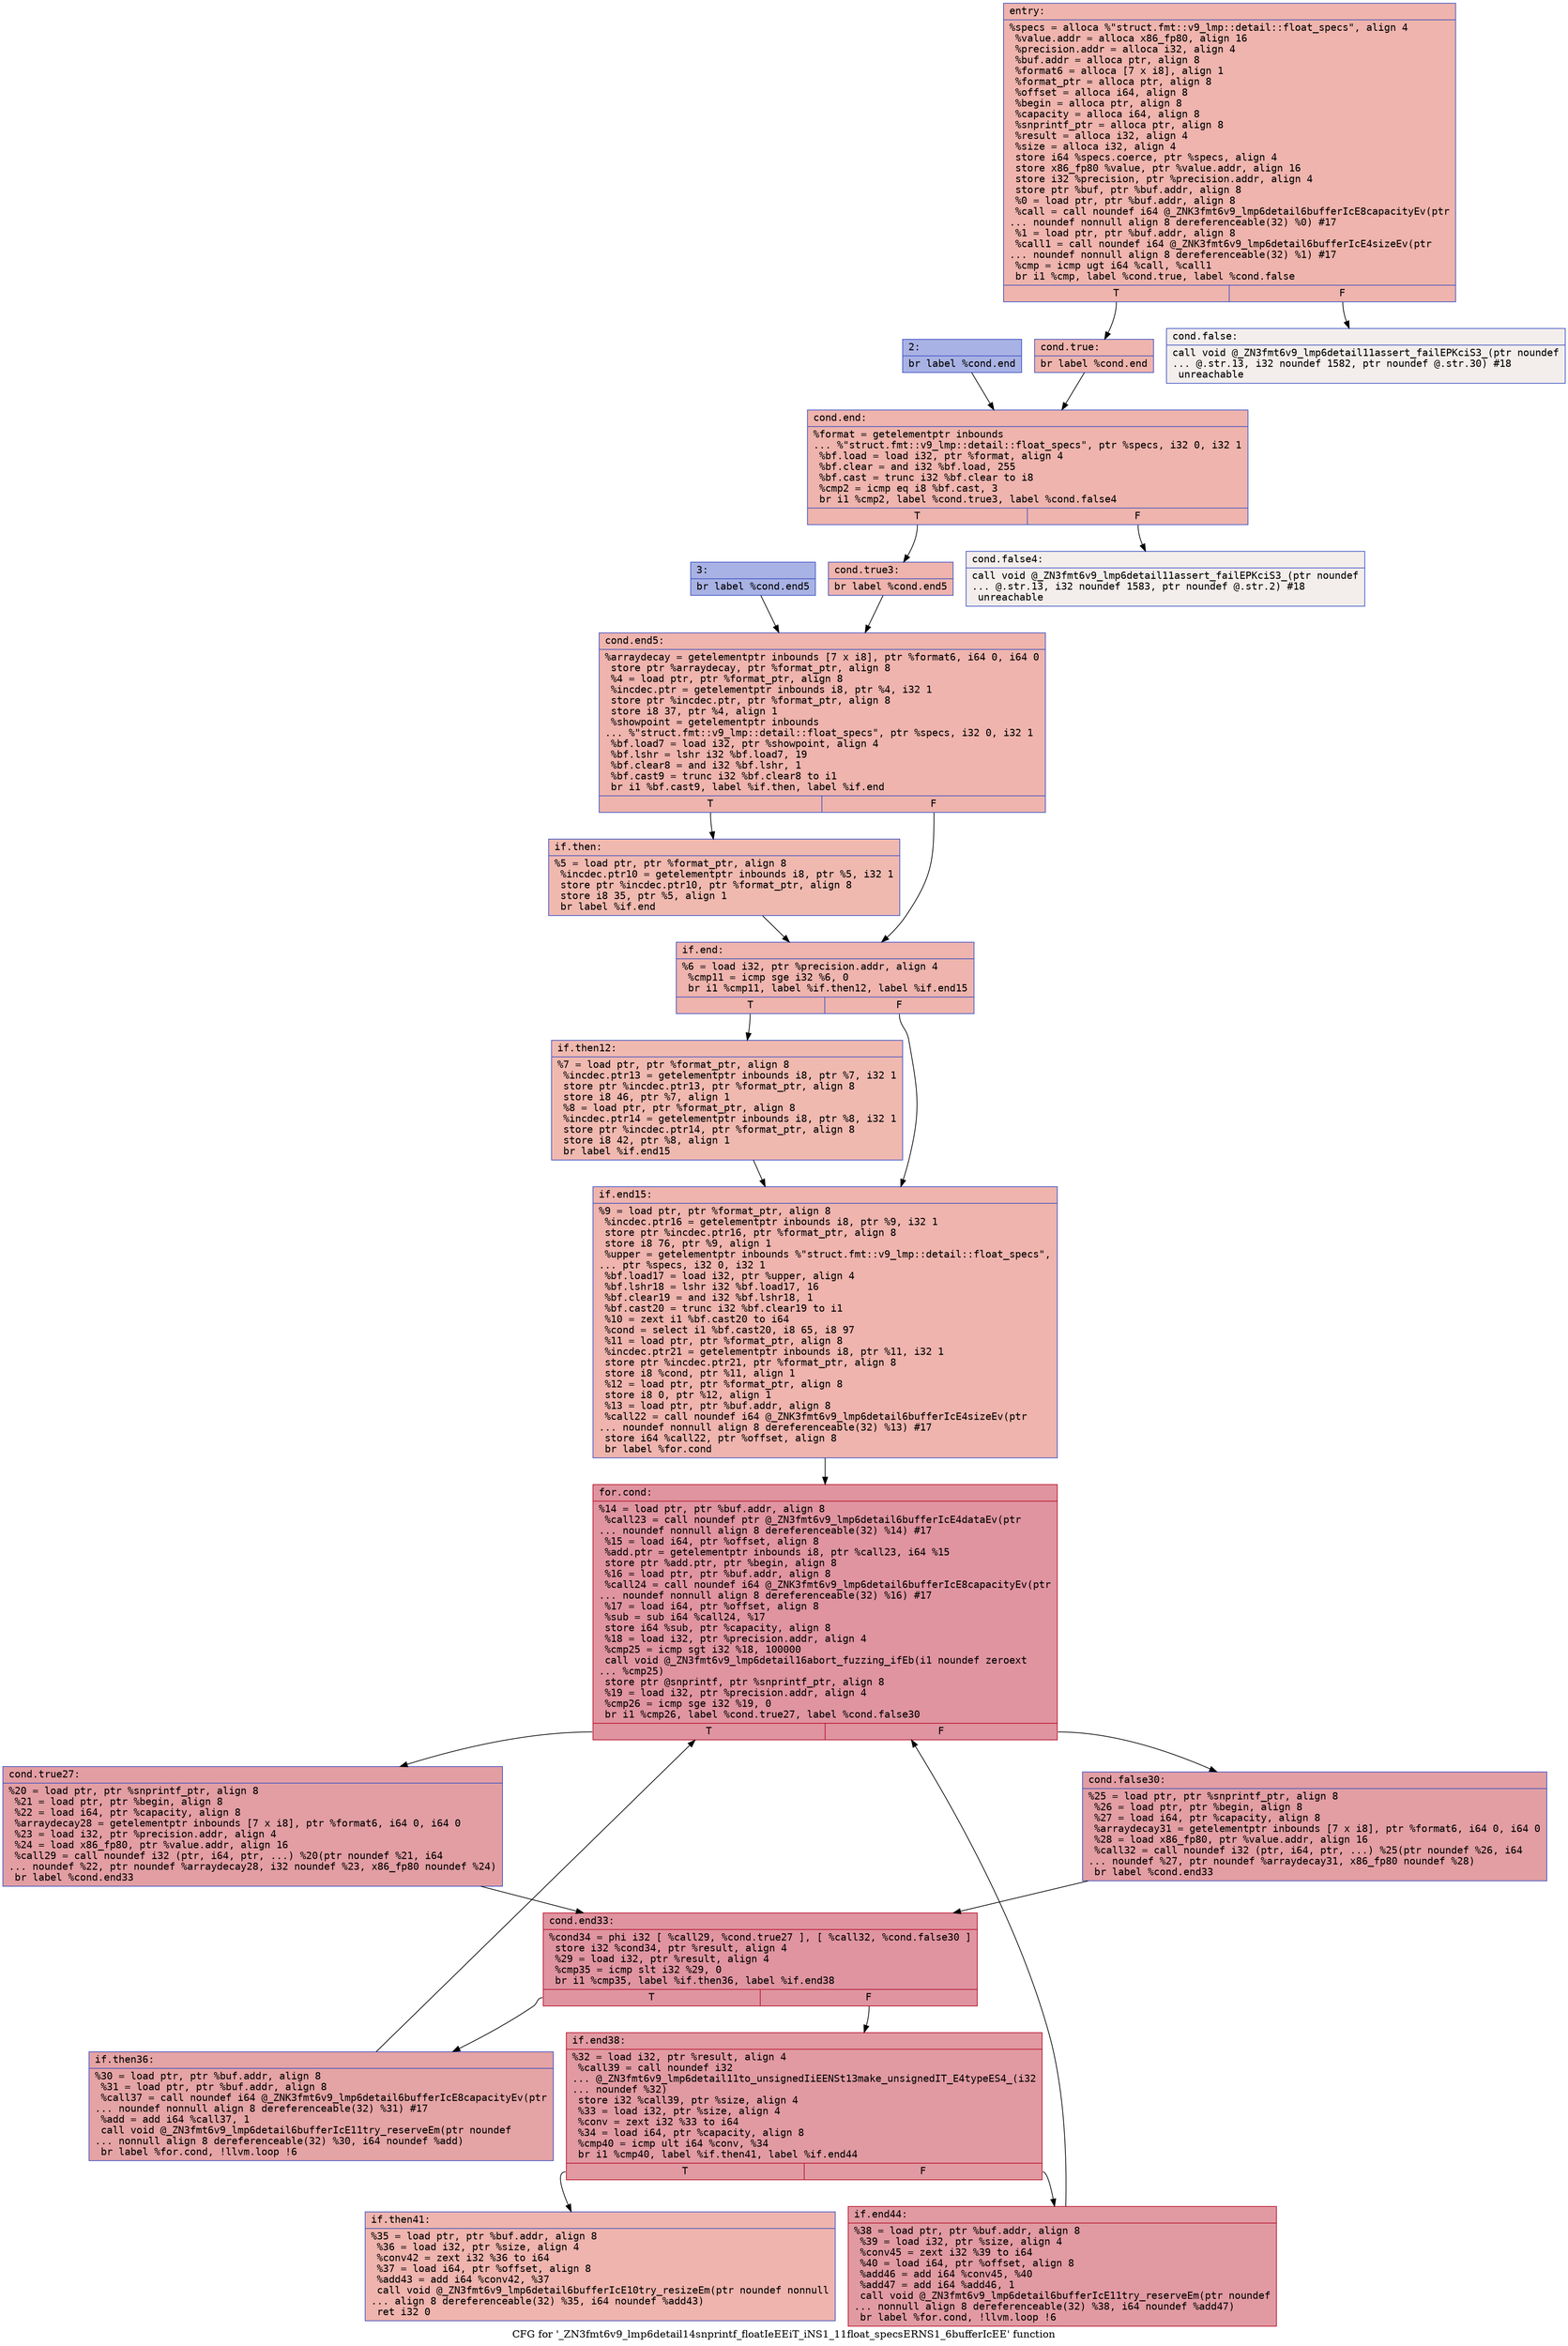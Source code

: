 digraph "CFG for '_ZN3fmt6v9_lmp6detail14snprintf_floatIeEEiT_iNS1_11float_specsERNS1_6bufferIcEE' function" {
	label="CFG for '_ZN3fmt6v9_lmp6detail14snprintf_floatIeEEiT_iNS1_11float_specsERNS1_6bufferIcEE' function";

	Node0x55fec32ddb70 [shape=record,color="#3d50c3ff", style=filled, fillcolor="#d8564670" fontname="Courier",label="{entry:\l|  %specs = alloca %\"struct.fmt::v9_lmp::detail::float_specs\", align 4\l  %value.addr = alloca x86_fp80, align 16\l  %precision.addr = alloca i32, align 4\l  %buf.addr = alloca ptr, align 8\l  %format6 = alloca [7 x i8], align 1\l  %format_ptr = alloca ptr, align 8\l  %offset = alloca i64, align 8\l  %begin = alloca ptr, align 8\l  %capacity = alloca i64, align 8\l  %snprintf_ptr = alloca ptr, align 8\l  %result = alloca i32, align 4\l  %size = alloca i32, align 4\l  store i64 %specs.coerce, ptr %specs, align 4\l  store x86_fp80 %value, ptr %value.addr, align 16\l  store i32 %precision, ptr %precision.addr, align 4\l  store ptr %buf, ptr %buf.addr, align 8\l  %0 = load ptr, ptr %buf.addr, align 8\l  %call = call noundef i64 @_ZNK3fmt6v9_lmp6detail6bufferIcE8capacityEv(ptr\l... noundef nonnull align 8 dereferenceable(32) %0) #17\l  %1 = load ptr, ptr %buf.addr, align 8\l  %call1 = call noundef i64 @_ZNK3fmt6v9_lmp6detail6bufferIcE4sizeEv(ptr\l... noundef nonnull align 8 dereferenceable(32) %1) #17\l  %cmp = icmp ugt i64 %call, %call1\l  br i1 %cmp, label %cond.true, label %cond.false\l|{<s0>T|<s1>F}}"];
	Node0x55fec32ddb70:s0 -> Node0x55fec32f6f30[tooltip="entry -> cond.true\nProbability 100.00%" ];
	Node0x55fec32ddb70:s1 -> Node0x55fec32f6f80[tooltip="entry -> cond.false\nProbability 0.00%" ];
	Node0x55fec32f6f30 [shape=record,color="#3d50c3ff", style=filled, fillcolor="#d8564670" fontname="Courier",label="{cond.true:\l|  br label %cond.end\l}"];
	Node0x55fec32f6f30 -> Node0x55fec32f70b0[tooltip="cond.true -> cond.end\nProbability 100.00%" ];
	Node0x55fec32f6f80 [shape=record,color="#3d50c3ff", style=filled, fillcolor="#e3d9d370" fontname="Courier",label="{cond.false:\l|  call void @_ZN3fmt6v9_lmp6detail11assert_failEPKciS3_(ptr noundef\l... @.str.13, i32 noundef 1582, ptr noundef @.str.30) #18\l  unreachable\l}"];
	Node0x55fec32f7300 [shape=record,color="#3d50c3ff", style=filled, fillcolor="#3d50c370" fontname="Courier",label="{2:\l|  br label %cond.end\l}"];
	Node0x55fec32f7300 -> Node0x55fec32f70b0[tooltip="2 -> cond.end\nProbability 100.00%" ];
	Node0x55fec32f70b0 [shape=record,color="#3d50c3ff", style=filled, fillcolor="#d8564670" fontname="Courier",label="{cond.end:\l|  %format = getelementptr inbounds\l... %\"struct.fmt::v9_lmp::detail::float_specs\", ptr %specs, i32 0, i32 1\l  %bf.load = load i32, ptr %format, align 4\l  %bf.clear = and i32 %bf.load, 255\l  %bf.cast = trunc i32 %bf.clear to i8\l  %cmp2 = icmp eq i8 %bf.cast, 3\l  br i1 %cmp2, label %cond.true3, label %cond.false4\l|{<s0>T|<s1>F}}"];
	Node0x55fec32f70b0:s0 -> Node0x55fec32f6570[tooltip="cond.end -> cond.true3\nProbability 100.00%" ];
	Node0x55fec32f70b0:s1 -> Node0x55fec32f78e0[tooltip="cond.end -> cond.false4\nProbability 0.00%" ];
	Node0x55fec32f6570 [shape=record,color="#3d50c3ff", style=filled, fillcolor="#d8564670" fontname="Courier",label="{cond.true3:\l|  br label %cond.end5\l}"];
	Node0x55fec32f6570 -> Node0x55fec32f7a10[tooltip="cond.true3 -> cond.end5\nProbability 100.00%" ];
	Node0x55fec32f78e0 [shape=record,color="#3d50c3ff", style=filled, fillcolor="#e3d9d370" fontname="Courier",label="{cond.false4:\l|  call void @_ZN3fmt6v9_lmp6detail11assert_failEPKciS3_(ptr noundef\l... @.str.13, i32 noundef 1583, ptr noundef @.str.2) #18\l  unreachable\l}"];
	Node0x55fec32f7c60 [shape=record,color="#3d50c3ff", style=filled, fillcolor="#3d50c370" fontname="Courier",label="{3:\l|  br label %cond.end5\l}"];
	Node0x55fec32f7c60 -> Node0x55fec32f7a10[tooltip="3 -> cond.end5\nProbability 100.00%" ];
	Node0x55fec32f7a10 [shape=record,color="#3d50c3ff", style=filled, fillcolor="#d8564670" fontname="Courier",label="{cond.end5:\l|  %arraydecay = getelementptr inbounds [7 x i8], ptr %format6, i64 0, i64 0\l  store ptr %arraydecay, ptr %format_ptr, align 8\l  %4 = load ptr, ptr %format_ptr, align 8\l  %incdec.ptr = getelementptr inbounds i8, ptr %4, i32 1\l  store ptr %incdec.ptr, ptr %format_ptr, align 8\l  store i8 37, ptr %4, align 1\l  %showpoint = getelementptr inbounds\l... %\"struct.fmt::v9_lmp::detail::float_specs\", ptr %specs, i32 0, i32 1\l  %bf.load7 = load i32, ptr %showpoint, align 4\l  %bf.lshr = lshr i32 %bf.load7, 19\l  %bf.clear8 = and i32 %bf.lshr, 1\l  %bf.cast9 = trunc i32 %bf.clear8 to i1\l  br i1 %bf.cast9, label %if.then, label %if.end\l|{<s0>T|<s1>F}}"];
	Node0x55fec32f7a10:s0 -> Node0x55fec32f84d0[tooltip="cond.end5 -> if.then\nProbability 50.00%" ];
	Node0x55fec32f7a10:s1 -> Node0x55fec32f8520[tooltip="cond.end5 -> if.end\nProbability 50.00%" ];
	Node0x55fec32f84d0 [shape=record,color="#3d50c3ff", style=filled, fillcolor="#de614d70" fontname="Courier",label="{if.then:\l|  %5 = load ptr, ptr %format_ptr, align 8\l  %incdec.ptr10 = getelementptr inbounds i8, ptr %5, i32 1\l  store ptr %incdec.ptr10, ptr %format_ptr, align 8\l  store i8 35, ptr %5, align 1\l  br label %if.end\l}"];
	Node0x55fec32f84d0 -> Node0x55fec32f8520[tooltip="if.then -> if.end\nProbability 100.00%" ];
	Node0x55fec32f8520 [shape=record,color="#3d50c3ff", style=filled, fillcolor="#d8564670" fontname="Courier",label="{if.end:\l|  %6 = load i32, ptr %precision.addr, align 4\l  %cmp11 = icmp sge i32 %6, 0\l  br i1 %cmp11, label %if.then12, label %if.end15\l|{<s0>T|<s1>F}}"];
	Node0x55fec32f8520:s0 -> Node0x55fec32f8aa0[tooltip="if.end -> if.then12\nProbability 50.00%" ];
	Node0x55fec32f8520:s1 -> Node0x55fec32f8b20[tooltip="if.end -> if.end15\nProbability 50.00%" ];
	Node0x55fec32f8aa0 [shape=record,color="#3d50c3ff", style=filled, fillcolor="#de614d70" fontname="Courier",label="{if.then12:\l|  %7 = load ptr, ptr %format_ptr, align 8\l  %incdec.ptr13 = getelementptr inbounds i8, ptr %7, i32 1\l  store ptr %incdec.ptr13, ptr %format_ptr, align 8\l  store i8 46, ptr %7, align 1\l  %8 = load ptr, ptr %format_ptr, align 8\l  %incdec.ptr14 = getelementptr inbounds i8, ptr %8, i32 1\l  store ptr %incdec.ptr14, ptr %format_ptr, align 8\l  store i8 42, ptr %8, align 1\l  br label %if.end15\l}"];
	Node0x55fec32f8aa0 -> Node0x55fec32f8b20[tooltip="if.then12 -> if.end15\nProbability 100.00%" ];
	Node0x55fec32f8b20 [shape=record,color="#3d50c3ff", style=filled, fillcolor="#d8564670" fontname="Courier",label="{if.end15:\l|  %9 = load ptr, ptr %format_ptr, align 8\l  %incdec.ptr16 = getelementptr inbounds i8, ptr %9, i32 1\l  store ptr %incdec.ptr16, ptr %format_ptr, align 8\l  store i8 76, ptr %9, align 1\l  %upper = getelementptr inbounds %\"struct.fmt::v9_lmp::detail::float_specs\",\l... ptr %specs, i32 0, i32 1\l  %bf.load17 = load i32, ptr %upper, align 4\l  %bf.lshr18 = lshr i32 %bf.load17, 16\l  %bf.clear19 = and i32 %bf.lshr18, 1\l  %bf.cast20 = trunc i32 %bf.clear19 to i1\l  %10 = zext i1 %bf.cast20 to i64\l  %cond = select i1 %bf.cast20, i8 65, i8 97\l  %11 = load ptr, ptr %format_ptr, align 8\l  %incdec.ptr21 = getelementptr inbounds i8, ptr %11, i32 1\l  store ptr %incdec.ptr21, ptr %format_ptr, align 8\l  store i8 %cond, ptr %11, align 1\l  %12 = load ptr, ptr %format_ptr, align 8\l  store i8 0, ptr %12, align 1\l  %13 = load ptr, ptr %buf.addr, align 8\l  %call22 = call noundef i64 @_ZNK3fmt6v9_lmp6detail6bufferIcE4sizeEv(ptr\l... noundef nonnull align 8 dereferenceable(32) %13) #17\l  store i64 %call22, ptr %offset, align 8\l  br label %for.cond\l}"];
	Node0x55fec32f8b20 -> Node0x55fec32fa360[tooltip="if.end15 -> for.cond\nProbability 100.00%" ];
	Node0x55fec32fa360 [shape=record,color="#b70d28ff", style=filled, fillcolor="#b70d2870" fontname="Courier",label="{for.cond:\l|  %14 = load ptr, ptr %buf.addr, align 8\l  %call23 = call noundef ptr @_ZN3fmt6v9_lmp6detail6bufferIcE4dataEv(ptr\l... noundef nonnull align 8 dereferenceable(32) %14) #17\l  %15 = load i64, ptr %offset, align 8\l  %add.ptr = getelementptr inbounds i8, ptr %call23, i64 %15\l  store ptr %add.ptr, ptr %begin, align 8\l  %16 = load ptr, ptr %buf.addr, align 8\l  %call24 = call noundef i64 @_ZNK3fmt6v9_lmp6detail6bufferIcE8capacityEv(ptr\l... noundef nonnull align 8 dereferenceable(32) %16) #17\l  %17 = load i64, ptr %offset, align 8\l  %sub = sub i64 %call24, %17\l  store i64 %sub, ptr %capacity, align 8\l  %18 = load i32, ptr %precision.addr, align 4\l  %cmp25 = icmp sgt i32 %18, 100000\l  call void @_ZN3fmt6v9_lmp6detail16abort_fuzzing_ifEb(i1 noundef zeroext\l... %cmp25)\l  store ptr @snprintf, ptr %snprintf_ptr, align 8\l  %19 = load i32, ptr %precision.addr, align 4\l  %cmp26 = icmp sge i32 %19, 0\l  br i1 %cmp26, label %cond.true27, label %cond.false30\l|{<s0>T|<s1>F}}"];
	Node0x55fec32fa360:s0 -> Node0x55fec32fb000[tooltip="for.cond -> cond.true27\nProbability 50.00%" ];
	Node0x55fec32fa360:s1 -> Node0x55fec32fb050[tooltip="for.cond -> cond.false30\nProbability 50.00%" ];
	Node0x55fec32fb000 [shape=record,color="#3d50c3ff", style=filled, fillcolor="#be242e70" fontname="Courier",label="{cond.true27:\l|  %20 = load ptr, ptr %snprintf_ptr, align 8\l  %21 = load ptr, ptr %begin, align 8\l  %22 = load i64, ptr %capacity, align 8\l  %arraydecay28 = getelementptr inbounds [7 x i8], ptr %format6, i64 0, i64 0\l  %23 = load i32, ptr %precision.addr, align 4\l  %24 = load x86_fp80, ptr %value.addr, align 16\l  %call29 = call noundef i32 (ptr, i64, ptr, ...) %20(ptr noundef %21, i64\l... noundef %22, ptr noundef %arraydecay28, i32 noundef %23, x86_fp80 noundef %24)\l  br label %cond.end33\l}"];
	Node0x55fec32fb000 -> Node0x55fec32fb680[tooltip="cond.true27 -> cond.end33\nProbability 100.00%" ];
	Node0x55fec32fb050 [shape=record,color="#3d50c3ff", style=filled, fillcolor="#be242e70" fontname="Courier",label="{cond.false30:\l|  %25 = load ptr, ptr %snprintf_ptr, align 8\l  %26 = load ptr, ptr %begin, align 8\l  %27 = load i64, ptr %capacity, align 8\l  %arraydecay31 = getelementptr inbounds [7 x i8], ptr %format6, i64 0, i64 0\l  %28 = load x86_fp80, ptr %value.addr, align 16\l  %call32 = call noundef i32 (ptr, i64, ptr, ...) %25(ptr noundef %26, i64\l... noundef %27, ptr noundef %arraydecay31, x86_fp80 noundef %28)\l  br label %cond.end33\l}"];
	Node0x55fec32fb050 -> Node0x55fec32fb680[tooltip="cond.false30 -> cond.end33\nProbability 100.00%" ];
	Node0x55fec32fb680 [shape=record,color="#b70d28ff", style=filled, fillcolor="#b70d2870" fontname="Courier",label="{cond.end33:\l|  %cond34 = phi i32 [ %call29, %cond.true27 ], [ %call32, %cond.false30 ]\l  store i32 %cond34, ptr %result, align 4\l  %29 = load i32, ptr %result, align 4\l  %cmp35 = icmp slt i32 %29, 0\l  br i1 %cmp35, label %if.then36, label %if.end38\l|{<s0>T|<s1>F}}"];
	Node0x55fec32fb680:s0 -> Node0x55fec32fbe30[tooltip="cond.end33 -> if.then36\nProbability 37.50%" ];
	Node0x55fec32fb680:s1 -> Node0x55fec32fbeb0[tooltip="cond.end33 -> if.end38\nProbability 62.50%" ];
	Node0x55fec32fbe30 [shape=record,color="#3d50c3ff", style=filled, fillcolor="#c32e3170" fontname="Courier",label="{if.then36:\l|  %30 = load ptr, ptr %buf.addr, align 8\l  %31 = load ptr, ptr %buf.addr, align 8\l  %call37 = call noundef i64 @_ZNK3fmt6v9_lmp6detail6bufferIcE8capacityEv(ptr\l... noundef nonnull align 8 dereferenceable(32) %31) #17\l  %add = add i64 %call37, 1\l  call void @_ZN3fmt6v9_lmp6detail6bufferIcE11try_reserveEm(ptr noundef\l... nonnull align 8 dereferenceable(32) %30, i64 noundef %add)\l  br label %for.cond, !llvm.loop !6\l}"];
	Node0x55fec32fbe30 -> Node0x55fec32fa360[tooltip="if.then36 -> for.cond\nProbability 100.00%" ];
	Node0x55fec32fbeb0 [shape=record,color="#b70d28ff", style=filled, fillcolor="#bb1b2c70" fontname="Courier",label="{if.end38:\l|  %32 = load i32, ptr %result, align 4\l  %call39 = call noundef i32\l... @_ZN3fmt6v9_lmp6detail11to_unsignedIiEENSt13make_unsignedIT_E4typeES4_(i32\l... noundef %32)\l  store i32 %call39, ptr %size, align 4\l  %33 = load i32, ptr %size, align 4\l  %conv = zext i32 %33 to i64\l  %34 = load i64, ptr %capacity, align 8\l  %cmp40 = icmp ult i64 %conv, %34\l  br i1 %cmp40, label %if.then41, label %if.end44\l|{<s0>T|<s1>F}}"];
	Node0x55fec32fbeb0:s0 -> Node0x55fec32fc5d0[tooltip="if.end38 -> if.then41\nProbability 3.12%" ];
	Node0x55fec32fbeb0:s1 -> Node0x55fec32fca00[tooltip="if.end38 -> if.end44\nProbability 96.88%" ];
	Node0x55fec32fc5d0 [shape=record,color="#3d50c3ff", style=filled, fillcolor="#d8564670" fontname="Courier",label="{if.then41:\l|  %35 = load ptr, ptr %buf.addr, align 8\l  %36 = load i32, ptr %size, align 4\l  %conv42 = zext i32 %36 to i64\l  %37 = load i64, ptr %offset, align 8\l  %add43 = add i64 %conv42, %37\l  call void @_ZN3fmt6v9_lmp6detail6bufferIcE10try_resizeEm(ptr noundef nonnull\l... align 8 dereferenceable(32) %35, i64 noundef %add43)\l  ret i32 0\l}"];
	Node0x55fec32fca00 [shape=record,color="#b70d28ff", style=filled, fillcolor="#bb1b2c70" fontname="Courier",label="{if.end44:\l|  %38 = load ptr, ptr %buf.addr, align 8\l  %39 = load i32, ptr %size, align 4\l  %conv45 = zext i32 %39 to i64\l  %40 = load i64, ptr %offset, align 8\l  %add46 = add i64 %conv45, %40\l  %add47 = add i64 %add46, 1\l  call void @_ZN3fmt6v9_lmp6detail6bufferIcE11try_reserveEm(ptr noundef\l... nonnull align 8 dereferenceable(32) %38, i64 noundef %add47)\l  br label %for.cond, !llvm.loop !6\l}"];
	Node0x55fec32fca00 -> Node0x55fec32fa360[tooltip="if.end44 -> for.cond\nProbability 100.00%" ];
}
